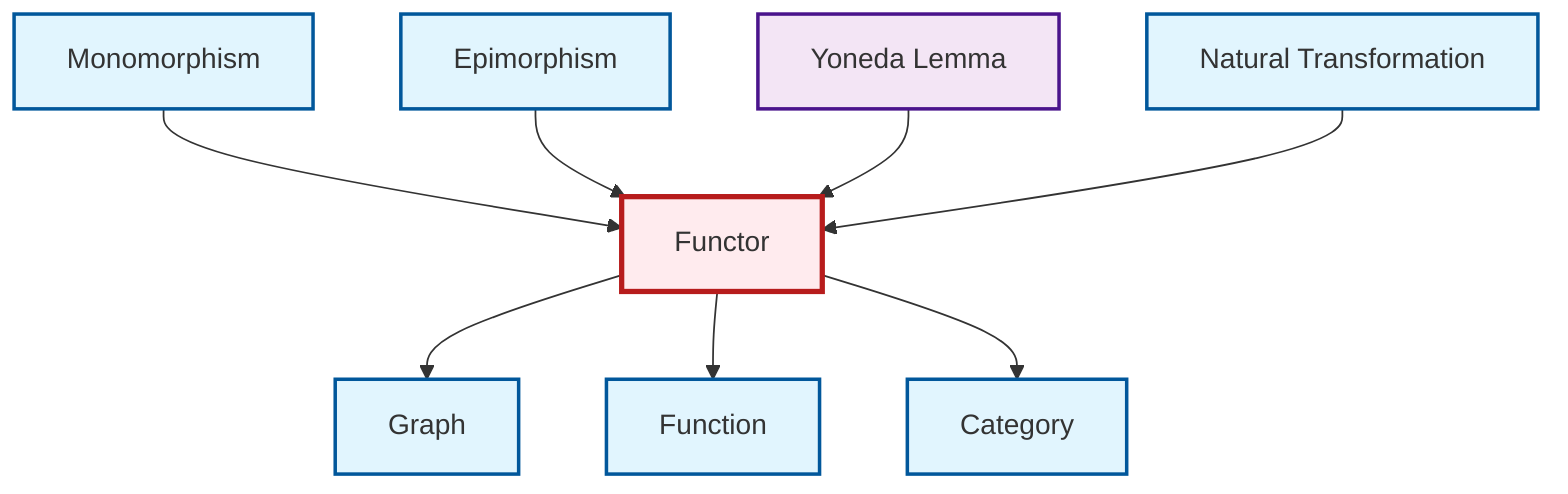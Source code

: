 graph TD
    classDef definition fill:#e1f5fe,stroke:#01579b,stroke-width:2px
    classDef theorem fill:#f3e5f5,stroke:#4a148c,stroke-width:2px
    classDef axiom fill:#fff3e0,stroke:#e65100,stroke-width:2px
    classDef example fill:#e8f5e9,stroke:#1b5e20,stroke-width:2px
    classDef current fill:#ffebee,stroke:#b71c1c,stroke-width:3px
    def-graph["Graph"]:::definition
    def-monomorphism["Monomorphism"]:::definition
    def-functor["Functor"]:::definition
    def-natural-transformation["Natural Transformation"]:::definition
    def-function["Function"]:::definition
    def-category["Category"]:::definition
    thm-yoneda["Yoneda Lemma"]:::theorem
    def-epimorphism["Epimorphism"]:::definition
    def-functor --> def-graph
    def-monomorphism --> def-functor
    def-epimorphism --> def-functor
    def-functor --> def-function
    def-functor --> def-category
    thm-yoneda --> def-functor
    def-natural-transformation --> def-functor
    class def-functor current